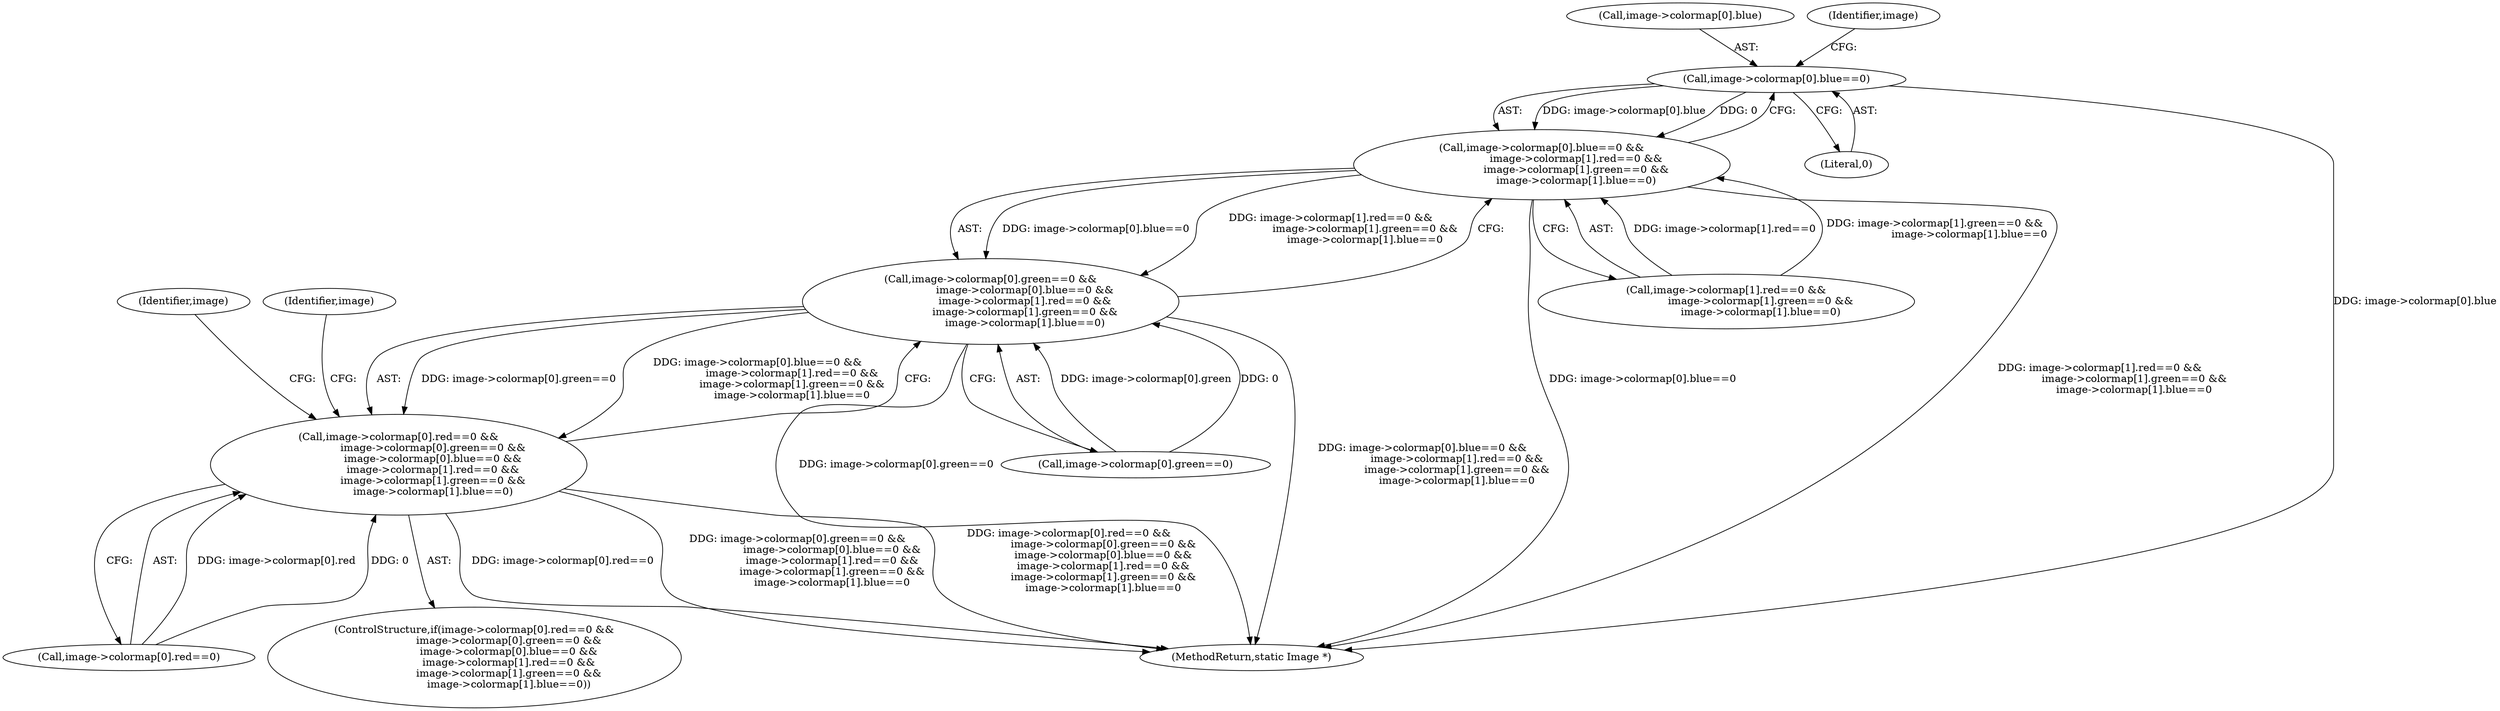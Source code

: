 digraph "0_ImageMagick_4eae304e773bad8a876c3c26fdffac24d4253ae4@pointer" {
"1000984" [label="(Call,image->colormap[0].blue==0)"];
"1000983" [label="(Call,image->colormap[0].blue==0 &&\n                     image->colormap[1].red==0 &&\n                     image->colormap[1].green==0 &&\n                     image->colormap[1].blue==0)"];
"1000973" [label="(Call,image->colormap[0].green==0 &&\n                     image->colormap[0].blue==0 &&\n                     image->colormap[1].red==0 &&\n                     image->colormap[1].green==0 &&\n                     image->colormap[1].blue==0)"];
"1000963" [label="(Call,image->colormap[0].red==0 &&\n                     image->colormap[0].green==0 &&\n                     image->colormap[0].blue==0 &&\n                     image->colormap[1].red==0 &&\n                     image->colormap[1].green==0 &&\n                     image->colormap[1].blue==0)"];
"1000984" [label="(Call,image->colormap[0].blue==0)"];
"1000963" [label="(Call,image->colormap[0].red==0 &&\n                     image->colormap[0].green==0 &&\n                     image->colormap[0].blue==0 &&\n                     image->colormap[1].red==0 &&\n                     image->colormap[1].green==0 &&\n                     image->colormap[1].blue==0)"];
"1000985" [label="(Call,image->colormap[0].blue)"];
"1000992" [label="(Literal,0)"];
"1000983" [label="(Call,image->colormap[0].blue==0 &&\n                     image->colormap[1].red==0 &&\n                     image->colormap[1].green==0 &&\n                     image->colormap[1].blue==0)"];
"1000964" [label="(Call,image->colormap[0].red==0)"];
"1001027" [label="(Identifier,image)"];
"1001051" [label="(Identifier,image)"];
"1000993" [label="(Call,image->colormap[1].red==0 &&\n                     image->colormap[1].green==0 &&\n                     image->colormap[1].blue==0)"];
"1000974" [label="(Call,image->colormap[0].green==0)"];
"1000973" [label="(Call,image->colormap[0].green==0 &&\n                     image->colormap[0].blue==0 &&\n                     image->colormap[1].red==0 &&\n                     image->colormap[1].green==0 &&\n                     image->colormap[1].blue==0)"];
"1001954" [label="(MethodReturn,static Image *)"];
"1000962" [label="(ControlStructure,if(image->colormap[0].red==0 &&\n                     image->colormap[0].green==0 &&\n                     image->colormap[0].blue==0 &&\n                     image->colormap[1].red==0 &&\n                     image->colormap[1].green==0 &&\n                     image->colormap[1].blue==0))"];
"1000998" [label="(Identifier,image)"];
"1000984" -> "1000983"  [label="AST: "];
"1000984" -> "1000992"  [label="CFG: "];
"1000985" -> "1000984"  [label="AST: "];
"1000992" -> "1000984"  [label="AST: "];
"1000998" -> "1000984"  [label="CFG: "];
"1000983" -> "1000984"  [label="CFG: "];
"1000984" -> "1001954"  [label="DDG: image->colormap[0].blue"];
"1000984" -> "1000983"  [label="DDG: image->colormap[0].blue"];
"1000984" -> "1000983"  [label="DDG: 0"];
"1000983" -> "1000973"  [label="AST: "];
"1000983" -> "1000993"  [label="CFG: "];
"1000993" -> "1000983"  [label="AST: "];
"1000973" -> "1000983"  [label="CFG: "];
"1000983" -> "1001954"  [label="DDG: image->colormap[0].blue==0"];
"1000983" -> "1001954"  [label="DDG: image->colormap[1].red==0 &&\n                     image->colormap[1].green==0 &&\n                     image->colormap[1].blue==0"];
"1000983" -> "1000973"  [label="DDG: image->colormap[0].blue==0"];
"1000983" -> "1000973"  [label="DDG: image->colormap[1].red==0 &&\n                     image->colormap[1].green==0 &&\n                     image->colormap[1].blue==0"];
"1000993" -> "1000983"  [label="DDG: image->colormap[1].red==0"];
"1000993" -> "1000983"  [label="DDG: image->colormap[1].green==0 &&\n                     image->colormap[1].blue==0"];
"1000973" -> "1000963"  [label="AST: "];
"1000973" -> "1000974"  [label="CFG: "];
"1000974" -> "1000973"  [label="AST: "];
"1000963" -> "1000973"  [label="CFG: "];
"1000973" -> "1001954"  [label="DDG: image->colormap[0].green==0"];
"1000973" -> "1001954"  [label="DDG: image->colormap[0].blue==0 &&\n                     image->colormap[1].red==0 &&\n                     image->colormap[1].green==0 &&\n                     image->colormap[1].blue==0"];
"1000973" -> "1000963"  [label="DDG: image->colormap[0].green==0"];
"1000973" -> "1000963"  [label="DDG: image->colormap[0].blue==0 &&\n                     image->colormap[1].red==0 &&\n                     image->colormap[1].green==0 &&\n                     image->colormap[1].blue==0"];
"1000974" -> "1000973"  [label="DDG: image->colormap[0].green"];
"1000974" -> "1000973"  [label="DDG: 0"];
"1000963" -> "1000962"  [label="AST: "];
"1000963" -> "1000964"  [label="CFG: "];
"1000964" -> "1000963"  [label="AST: "];
"1001027" -> "1000963"  [label="CFG: "];
"1001051" -> "1000963"  [label="CFG: "];
"1000963" -> "1001954"  [label="DDG: image->colormap[0].red==0"];
"1000963" -> "1001954"  [label="DDG: image->colormap[0].green==0 &&\n                     image->colormap[0].blue==0 &&\n                     image->colormap[1].red==0 &&\n                     image->colormap[1].green==0 &&\n                     image->colormap[1].blue==0"];
"1000963" -> "1001954"  [label="DDG: image->colormap[0].red==0 &&\n                     image->colormap[0].green==0 &&\n                     image->colormap[0].blue==0 &&\n                     image->colormap[1].red==0 &&\n                     image->colormap[1].green==0 &&\n                     image->colormap[1].blue==0"];
"1000964" -> "1000963"  [label="DDG: image->colormap[0].red"];
"1000964" -> "1000963"  [label="DDG: 0"];
}
